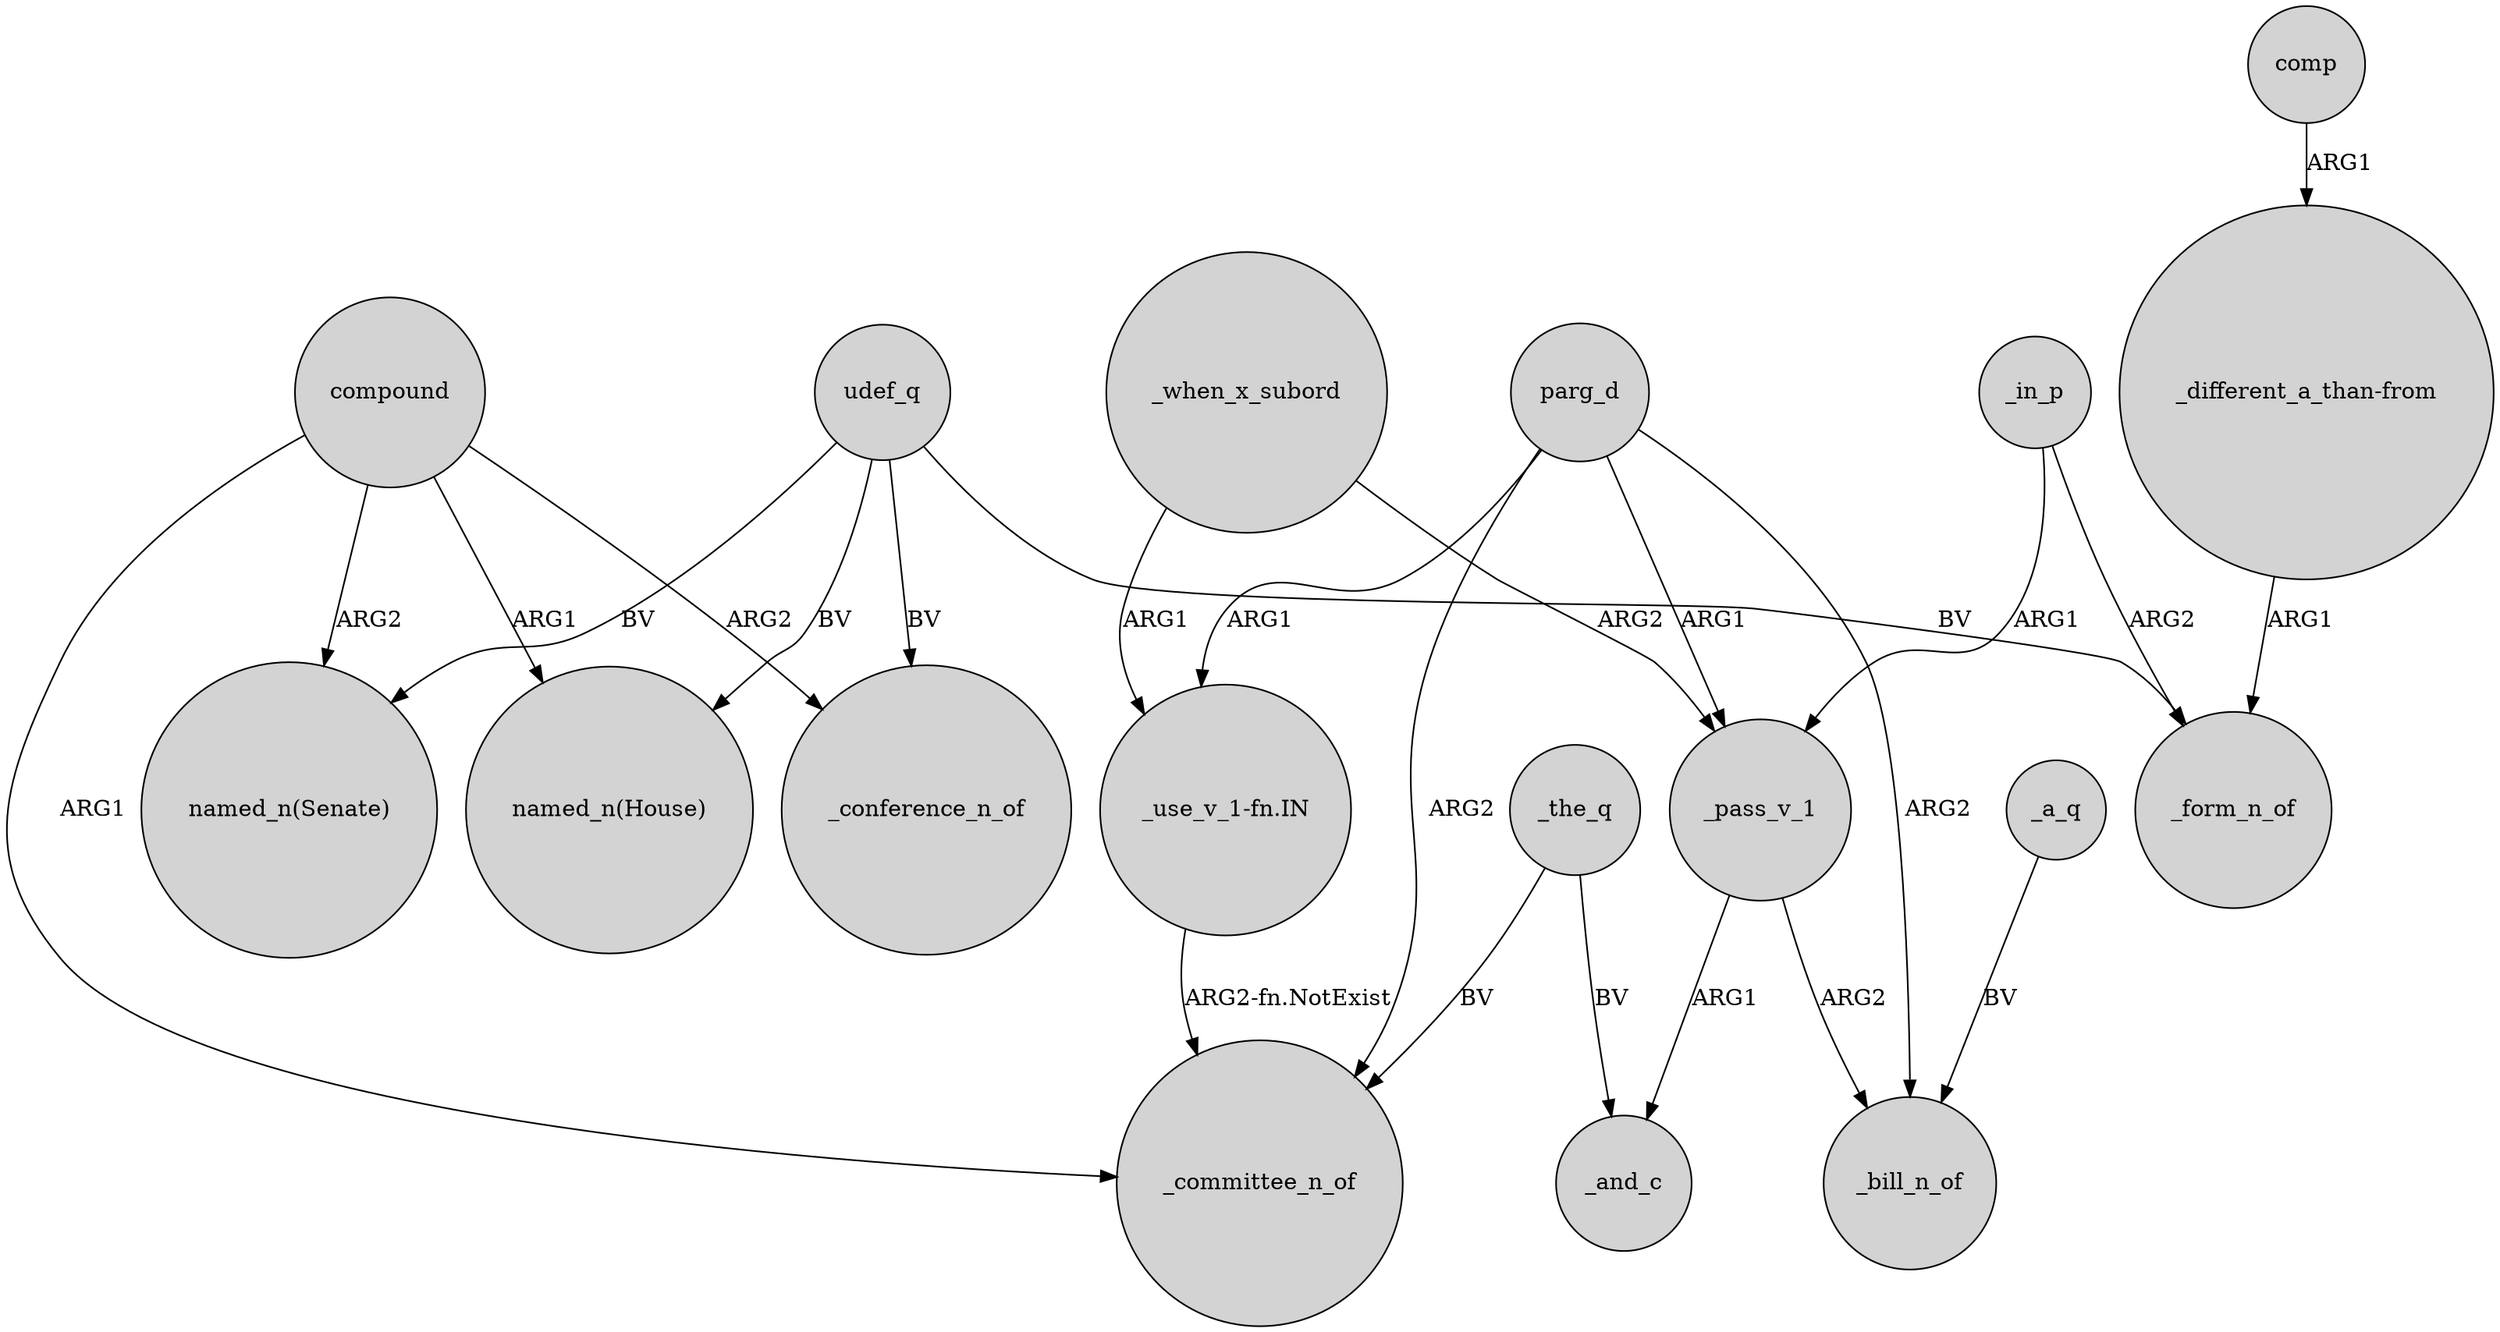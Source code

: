 digraph {
	node [shape=circle style=filled]
	udef_q -> "named_n(House)" [label=BV]
	_pass_v_1 -> _bill_n_of [label=ARG2]
	_the_q -> _and_c [label=BV]
	_pass_v_1 -> _and_c [label=ARG1]
	_a_q -> _bill_n_of [label=BV]
	udef_q -> _conference_n_of [label=BV]
	compound -> _conference_n_of [label=ARG2]
	parg_d -> _pass_v_1 [label=ARG1]
	_the_q -> _committee_n_of [label=BV]
	"_use_v_1-fn.IN" -> _committee_n_of [label="ARG2-fn.NotExist"]
	compound -> "named_n(House)" [label=ARG1]
	parg_d -> _bill_n_of [label=ARG2]
	parg_d -> "_use_v_1-fn.IN" [label=ARG1]
	_in_p -> _form_n_of [label=ARG2]
	comp -> "_different_a_than-from" [label=ARG1]
	compound -> "named_n(Senate)" [label=ARG2]
	_when_x_subord -> "_use_v_1-fn.IN" [label=ARG1]
	udef_q -> _form_n_of [label=BV]
	_when_x_subord -> _pass_v_1 [label=ARG2]
	udef_q -> "named_n(Senate)" [label=BV]
	compound -> _committee_n_of [label=ARG1]
	_in_p -> _pass_v_1 [label=ARG1]
	"_different_a_than-from" -> _form_n_of [label=ARG1]
	parg_d -> _committee_n_of [label=ARG2]
}
